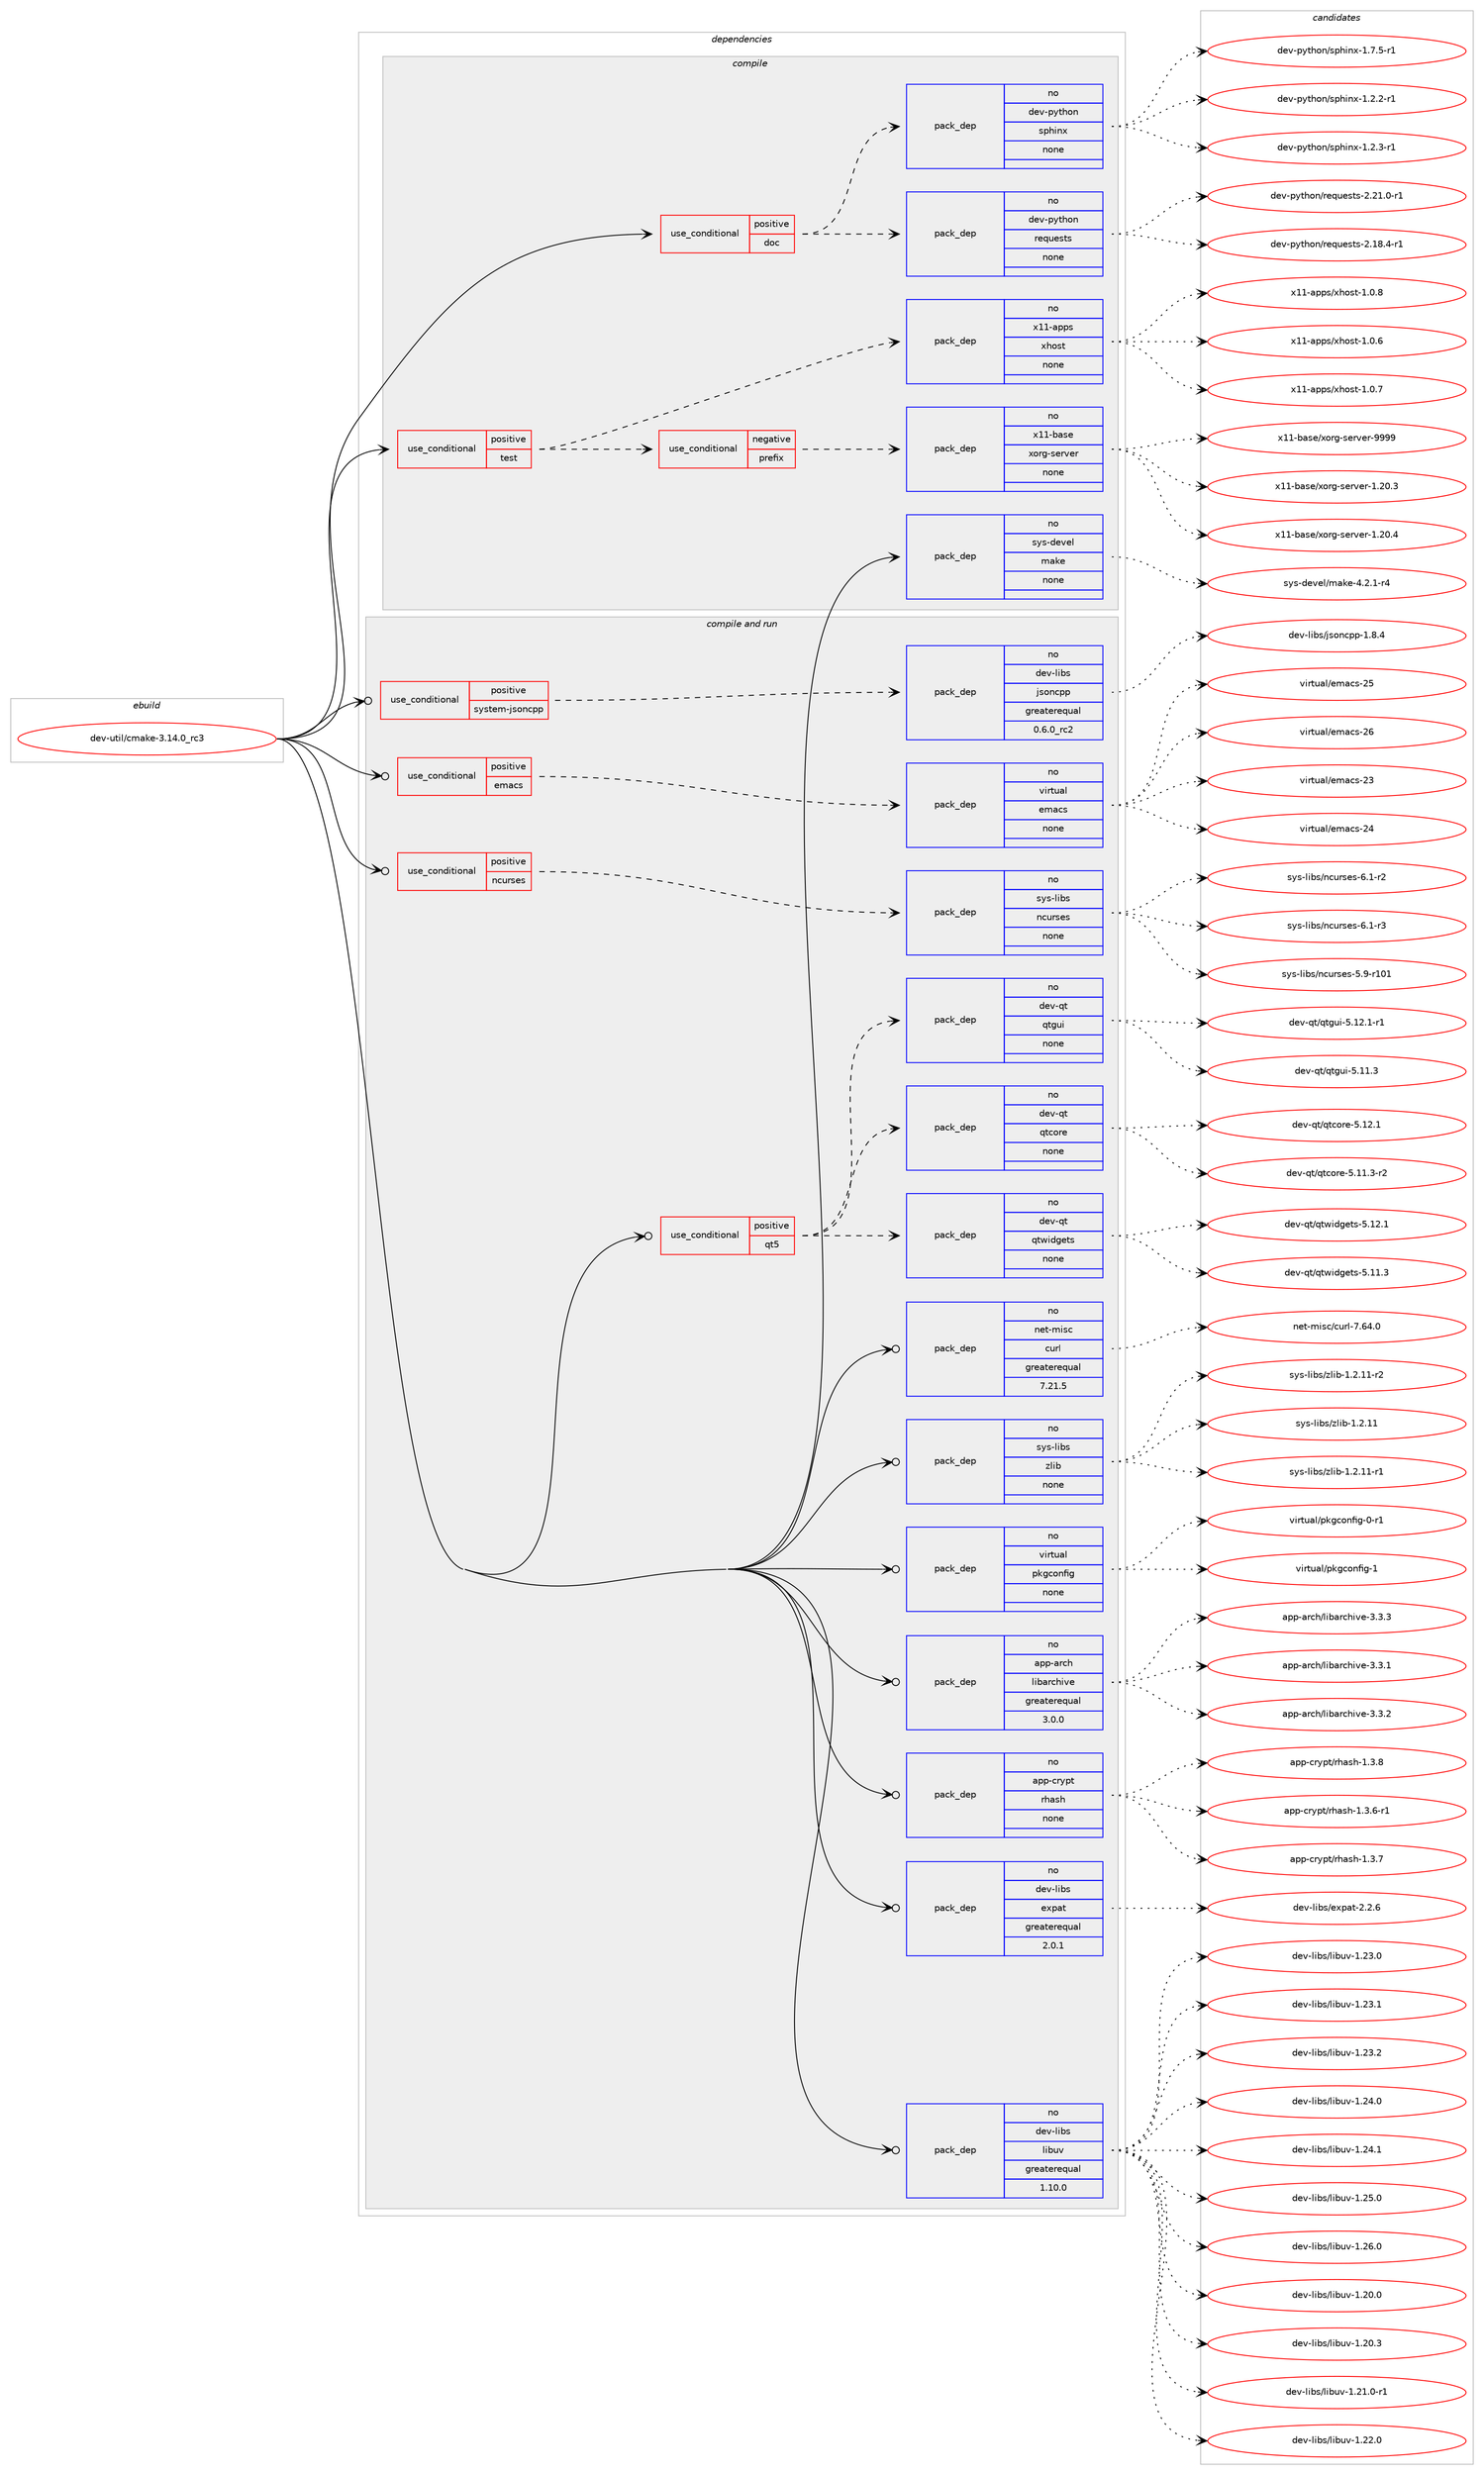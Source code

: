 digraph prolog {

# *************
# Graph options
# *************

newrank=true;
concentrate=true;
compound=true;
graph [rankdir=LR,fontname=Helvetica,fontsize=10,ranksep=1.5];#, ranksep=2.5, nodesep=0.2];
edge  [arrowhead=vee];
node  [fontname=Helvetica,fontsize=10];

# **********
# The ebuild
# **********

subgraph cluster_leftcol {
color=gray;
rank=same;
label=<<i>ebuild</i>>;
id [label="dev-util/cmake-3.14.0_rc3", color=red, width=4, href="../dev-util/cmake-3.14.0_rc3.svg"];
}

# ****************
# The dependencies
# ****************

subgraph cluster_midcol {
color=gray;
label=<<i>dependencies</i>>;
subgraph cluster_compile {
fillcolor="#eeeeee";
style=filled;
label=<<i>compile</i>>;
subgraph cond423514 {
dependency1542501 [label=<<TABLE BORDER="0" CELLBORDER="1" CELLSPACING="0" CELLPADDING="4"><TR><TD ROWSPAN="3" CELLPADDING="10">use_conditional</TD></TR><TR><TD>positive</TD></TR><TR><TD>doc</TD></TR></TABLE>>, shape=none, color=red];
subgraph pack1095380 {
dependency1542502 [label=<<TABLE BORDER="0" CELLBORDER="1" CELLSPACING="0" CELLPADDING="4" WIDTH="220"><TR><TD ROWSPAN="6" CELLPADDING="30">pack_dep</TD></TR><TR><TD WIDTH="110">no</TD></TR><TR><TD>dev-python</TD></TR><TR><TD>requests</TD></TR><TR><TD>none</TD></TR><TR><TD></TD></TR></TABLE>>, shape=none, color=blue];
}
dependency1542501:e -> dependency1542502:w [weight=20,style="dashed",arrowhead="vee"];
subgraph pack1095381 {
dependency1542503 [label=<<TABLE BORDER="0" CELLBORDER="1" CELLSPACING="0" CELLPADDING="4" WIDTH="220"><TR><TD ROWSPAN="6" CELLPADDING="30">pack_dep</TD></TR><TR><TD WIDTH="110">no</TD></TR><TR><TD>dev-python</TD></TR><TR><TD>sphinx</TD></TR><TR><TD>none</TD></TR><TR><TD></TD></TR></TABLE>>, shape=none, color=blue];
}
dependency1542501:e -> dependency1542503:w [weight=20,style="dashed",arrowhead="vee"];
}
id:e -> dependency1542501:w [weight=20,style="solid",arrowhead="vee"];
subgraph cond423515 {
dependency1542504 [label=<<TABLE BORDER="0" CELLBORDER="1" CELLSPACING="0" CELLPADDING="4"><TR><TD ROWSPAN="3" CELLPADDING="10">use_conditional</TD></TR><TR><TD>positive</TD></TR><TR><TD>test</TD></TR></TABLE>>, shape=none, color=red];
subgraph cond423516 {
dependency1542505 [label=<<TABLE BORDER="0" CELLBORDER="1" CELLSPACING="0" CELLPADDING="4"><TR><TD ROWSPAN="3" CELLPADDING="10">use_conditional</TD></TR><TR><TD>negative</TD></TR><TR><TD>prefix</TD></TR></TABLE>>, shape=none, color=red];
subgraph pack1095382 {
dependency1542506 [label=<<TABLE BORDER="0" CELLBORDER="1" CELLSPACING="0" CELLPADDING="4" WIDTH="220"><TR><TD ROWSPAN="6" CELLPADDING="30">pack_dep</TD></TR><TR><TD WIDTH="110">no</TD></TR><TR><TD>x11-base</TD></TR><TR><TD>xorg-server</TD></TR><TR><TD>none</TD></TR><TR><TD></TD></TR></TABLE>>, shape=none, color=blue];
}
dependency1542505:e -> dependency1542506:w [weight=20,style="dashed",arrowhead="vee"];
}
dependency1542504:e -> dependency1542505:w [weight=20,style="dashed",arrowhead="vee"];
subgraph pack1095383 {
dependency1542507 [label=<<TABLE BORDER="0" CELLBORDER="1" CELLSPACING="0" CELLPADDING="4" WIDTH="220"><TR><TD ROWSPAN="6" CELLPADDING="30">pack_dep</TD></TR><TR><TD WIDTH="110">no</TD></TR><TR><TD>x11-apps</TD></TR><TR><TD>xhost</TD></TR><TR><TD>none</TD></TR><TR><TD></TD></TR></TABLE>>, shape=none, color=blue];
}
dependency1542504:e -> dependency1542507:w [weight=20,style="dashed",arrowhead="vee"];
}
id:e -> dependency1542504:w [weight=20,style="solid",arrowhead="vee"];
subgraph pack1095384 {
dependency1542508 [label=<<TABLE BORDER="0" CELLBORDER="1" CELLSPACING="0" CELLPADDING="4" WIDTH="220"><TR><TD ROWSPAN="6" CELLPADDING="30">pack_dep</TD></TR><TR><TD WIDTH="110">no</TD></TR><TR><TD>sys-devel</TD></TR><TR><TD>make</TD></TR><TR><TD>none</TD></TR><TR><TD></TD></TR></TABLE>>, shape=none, color=blue];
}
id:e -> dependency1542508:w [weight=20,style="solid",arrowhead="vee"];
}
subgraph cluster_compileandrun {
fillcolor="#eeeeee";
style=filled;
label=<<i>compile and run</i>>;
subgraph cond423517 {
dependency1542509 [label=<<TABLE BORDER="0" CELLBORDER="1" CELLSPACING="0" CELLPADDING="4"><TR><TD ROWSPAN="3" CELLPADDING="10">use_conditional</TD></TR><TR><TD>positive</TD></TR><TR><TD>emacs</TD></TR></TABLE>>, shape=none, color=red];
subgraph pack1095385 {
dependency1542510 [label=<<TABLE BORDER="0" CELLBORDER="1" CELLSPACING="0" CELLPADDING="4" WIDTH="220"><TR><TD ROWSPAN="6" CELLPADDING="30">pack_dep</TD></TR><TR><TD WIDTH="110">no</TD></TR><TR><TD>virtual</TD></TR><TR><TD>emacs</TD></TR><TR><TD>none</TD></TR><TR><TD></TD></TR></TABLE>>, shape=none, color=blue];
}
dependency1542509:e -> dependency1542510:w [weight=20,style="dashed",arrowhead="vee"];
}
id:e -> dependency1542509:w [weight=20,style="solid",arrowhead="odotvee"];
subgraph cond423518 {
dependency1542511 [label=<<TABLE BORDER="0" CELLBORDER="1" CELLSPACING="0" CELLPADDING="4"><TR><TD ROWSPAN="3" CELLPADDING="10">use_conditional</TD></TR><TR><TD>positive</TD></TR><TR><TD>ncurses</TD></TR></TABLE>>, shape=none, color=red];
subgraph pack1095386 {
dependency1542512 [label=<<TABLE BORDER="0" CELLBORDER="1" CELLSPACING="0" CELLPADDING="4" WIDTH="220"><TR><TD ROWSPAN="6" CELLPADDING="30">pack_dep</TD></TR><TR><TD WIDTH="110">no</TD></TR><TR><TD>sys-libs</TD></TR><TR><TD>ncurses</TD></TR><TR><TD>none</TD></TR><TR><TD></TD></TR></TABLE>>, shape=none, color=blue];
}
dependency1542511:e -> dependency1542512:w [weight=20,style="dashed",arrowhead="vee"];
}
id:e -> dependency1542511:w [weight=20,style="solid",arrowhead="odotvee"];
subgraph cond423519 {
dependency1542513 [label=<<TABLE BORDER="0" CELLBORDER="1" CELLSPACING="0" CELLPADDING="4"><TR><TD ROWSPAN="3" CELLPADDING="10">use_conditional</TD></TR><TR><TD>positive</TD></TR><TR><TD>qt5</TD></TR></TABLE>>, shape=none, color=red];
subgraph pack1095387 {
dependency1542514 [label=<<TABLE BORDER="0" CELLBORDER="1" CELLSPACING="0" CELLPADDING="4" WIDTH="220"><TR><TD ROWSPAN="6" CELLPADDING="30">pack_dep</TD></TR><TR><TD WIDTH="110">no</TD></TR><TR><TD>dev-qt</TD></TR><TR><TD>qtcore</TD></TR><TR><TD>none</TD></TR><TR><TD></TD></TR></TABLE>>, shape=none, color=blue];
}
dependency1542513:e -> dependency1542514:w [weight=20,style="dashed",arrowhead="vee"];
subgraph pack1095388 {
dependency1542515 [label=<<TABLE BORDER="0" CELLBORDER="1" CELLSPACING="0" CELLPADDING="4" WIDTH="220"><TR><TD ROWSPAN="6" CELLPADDING="30">pack_dep</TD></TR><TR><TD WIDTH="110">no</TD></TR><TR><TD>dev-qt</TD></TR><TR><TD>qtgui</TD></TR><TR><TD>none</TD></TR><TR><TD></TD></TR></TABLE>>, shape=none, color=blue];
}
dependency1542513:e -> dependency1542515:w [weight=20,style="dashed",arrowhead="vee"];
subgraph pack1095389 {
dependency1542516 [label=<<TABLE BORDER="0" CELLBORDER="1" CELLSPACING="0" CELLPADDING="4" WIDTH="220"><TR><TD ROWSPAN="6" CELLPADDING="30">pack_dep</TD></TR><TR><TD WIDTH="110">no</TD></TR><TR><TD>dev-qt</TD></TR><TR><TD>qtwidgets</TD></TR><TR><TD>none</TD></TR><TR><TD></TD></TR></TABLE>>, shape=none, color=blue];
}
dependency1542513:e -> dependency1542516:w [weight=20,style="dashed",arrowhead="vee"];
}
id:e -> dependency1542513:w [weight=20,style="solid",arrowhead="odotvee"];
subgraph cond423520 {
dependency1542517 [label=<<TABLE BORDER="0" CELLBORDER="1" CELLSPACING="0" CELLPADDING="4"><TR><TD ROWSPAN="3" CELLPADDING="10">use_conditional</TD></TR><TR><TD>positive</TD></TR><TR><TD>system-jsoncpp</TD></TR></TABLE>>, shape=none, color=red];
subgraph pack1095390 {
dependency1542518 [label=<<TABLE BORDER="0" CELLBORDER="1" CELLSPACING="0" CELLPADDING="4" WIDTH="220"><TR><TD ROWSPAN="6" CELLPADDING="30">pack_dep</TD></TR><TR><TD WIDTH="110">no</TD></TR><TR><TD>dev-libs</TD></TR><TR><TD>jsoncpp</TD></TR><TR><TD>greaterequal</TD></TR><TR><TD>0.6.0_rc2</TD></TR></TABLE>>, shape=none, color=blue];
}
dependency1542517:e -> dependency1542518:w [weight=20,style="dashed",arrowhead="vee"];
}
id:e -> dependency1542517:w [weight=20,style="solid",arrowhead="odotvee"];
subgraph pack1095391 {
dependency1542519 [label=<<TABLE BORDER="0" CELLBORDER="1" CELLSPACING="0" CELLPADDING="4" WIDTH="220"><TR><TD ROWSPAN="6" CELLPADDING="30">pack_dep</TD></TR><TR><TD WIDTH="110">no</TD></TR><TR><TD>app-arch</TD></TR><TR><TD>libarchive</TD></TR><TR><TD>greaterequal</TD></TR><TR><TD>3.0.0</TD></TR></TABLE>>, shape=none, color=blue];
}
id:e -> dependency1542519:w [weight=20,style="solid",arrowhead="odotvee"];
subgraph pack1095392 {
dependency1542520 [label=<<TABLE BORDER="0" CELLBORDER="1" CELLSPACING="0" CELLPADDING="4" WIDTH="220"><TR><TD ROWSPAN="6" CELLPADDING="30">pack_dep</TD></TR><TR><TD WIDTH="110">no</TD></TR><TR><TD>app-crypt</TD></TR><TR><TD>rhash</TD></TR><TR><TD>none</TD></TR><TR><TD></TD></TR></TABLE>>, shape=none, color=blue];
}
id:e -> dependency1542520:w [weight=20,style="solid",arrowhead="odotvee"];
subgraph pack1095393 {
dependency1542521 [label=<<TABLE BORDER="0" CELLBORDER="1" CELLSPACING="0" CELLPADDING="4" WIDTH="220"><TR><TD ROWSPAN="6" CELLPADDING="30">pack_dep</TD></TR><TR><TD WIDTH="110">no</TD></TR><TR><TD>dev-libs</TD></TR><TR><TD>expat</TD></TR><TR><TD>greaterequal</TD></TR><TR><TD>2.0.1</TD></TR></TABLE>>, shape=none, color=blue];
}
id:e -> dependency1542521:w [weight=20,style="solid",arrowhead="odotvee"];
subgraph pack1095394 {
dependency1542522 [label=<<TABLE BORDER="0" CELLBORDER="1" CELLSPACING="0" CELLPADDING="4" WIDTH="220"><TR><TD ROWSPAN="6" CELLPADDING="30">pack_dep</TD></TR><TR><TD WIDTH="110">no</TD></TR><TR><TD>dev-libs</TD></TR><TR><TD>libuv</TD></TR><TR><TD>greaterequal</TD></TR><TR><TD>1.10.0</TD></TR></TABLE>>, shape=none, color=blue];
}
id:e -> dependency1542522:w [weight=20,style="solid",arrowhead="odotvee"];
subgraph pack1095395 {
dependency1542523 [label=<<TABLE BORDER="0" CELLBORDER="1" CELLSPACING="0" CELLPADDING="4" WIDTH="220"><TR><TD ROWSPAN="6" CELLPADDING="30">pack_dep</TD></TR><TR><TD WIDTH="110">no</TD></TR><TR><TD>net-misc</TD></TR><TR><TD>curl</TD></TR><TR><TD>greaterequal</TD></TR><TR><TD>7.21.5</TD></TR></TABLE>>, shape=none, color=blue];
}
id:e -> dependency1542523:w [weight=20,style="solid",arrowhead="odotvee"];
subgraph pack1095396 {
dependency1542524 [label=<<TABLE BORDER="0" CELLBORDER="1" CELLSPACING="0" CELLPADDING="4" WIDTH="220"><TR><TD ROWSPAN="6" CELLPADDING="30">pack_dep</TD></TR><TR><TD WIDTH="110">no</TD></TR><TR><TD>sys-libs</TD></TR><TR><TD>zlib</TD></TR><TR><TD>none</TD></TR><TR><TD></TD></TR></TABLE>>, shape=none, color=blue];
}
id:e -> dependency1542524:w [weight=20,style="solid",arrowhead="odotvee"];
subgraph pack1095397 {
dependency1542525 [label=<<TABLE BORDER="0" CELLBORDER="1" CELLSPACING="0" CELLPADDING="4" WIDTH="220"><TR><TD ROWSPAN="6" CELLPADDING="30">pack_dep</TD></TR><TR><TD WIDTH="110">no</TD></TR><TR><TD>virtual</TD></TR><TR><TD>pkgconfig</TD></TR><TR><TD>none</TD></TR><TR><TD></TD></TR></TABLE>>, shape=none, color=blue];
}
id:e -> dependency1542525:w [weight=20,style="solid",arrowhead="odotvee"];
}
subgraph cluster_run {
fillcolor="#eeeeee";
style=filled;
label=<<i>run</i>>;
}
}

# **************
# The candidates
# **************

subgraph cluster_choices {
rank=same;
color=gray;
label=<<i>candidates</i>>;

subgraph choice1095380 {
color=black;
nodesep=1;
choice1001011184511212111610411111047114101113117101115116115455046495646524511449 [label="dev-python/requests-2.18.4-r1", color=red, width=4,href="../dev-python/requests-2.18.4-r1.svg"];
choice1001011184511212111610411111047114101113117101115116115455046504946484511449 [label="dev-python/requests-2.21.0-r1", color=red, width=4,href="../dev-python/requests-2.21.0-r1.svg"];
dependency1542502:e -> choice1001011184511212111610411111047114101113117101115116115455046495646524511449:w [style=dotted,weight="100"];
dependency1542502:e -> choice1001011184511212111610411111047114101113117101115116115455046504946484511449:w [style=dotted,weight="100"];
}
subgraph choice1095381 {
color=black;
nodesep=1;
choice10010111845112121116104111110471151121041051101204549465046504511449 [label="dev-python/sphinx-1.2.2-r1", color=red, width=4,href="../dev-python/sphinx-1.2.2-r1.svg"];
choice10010111845112121116104111110471151121041051101204549465046514511449 [label="dev-python/sphinx-1.2.3-r1", color=red, width=4,href="../dev-python/sphinx-1.2.3-r1.svg"];
choice10010111845112121116104111110471151121041051101204549465546534511449 [label="dev-python/sphinx-1.7.5-r1", color=red, width=4,href="../dev-python/sphinx-1.7.5-r1.svg"];
dependency1542503:e -> choice10010111845112121116104111110471151121041051101204549465046504511449:w [style=dotted,weight="100"];
dependency1542503:e -> choice10010111845112121116104111110471151121041051101204549465046514511449:w [style=dotted,weight="100"];
dependency1542503:e -> choice10010111845112121116104111110471151121041051101204549465546534511449:w [style=dotted,weight="100"];
}
subgraph choice1095382 {
color=black;
nodesep=1;
choice1204949459897115101471201111141034511510111411810111445494650484651 [label="x11-base/xorg-server-1.20.3", color=red, width=4,href="../x11-base/xorg-server-1.20.3.svg"];
choice1204949459897115101471201111141034511510111411810111445494650484652 [label="x11-base/xorg-server-1.20.4", color=red, width=4,href="../x11-base/xorg-server-1.20.4.svg"];
choice120494945989711510147120111114103451151011141181011144557575757 [label="x11-base/xorg-server-9999", color=red, width=4,href="../x11-base/xorg-server-9999.svg"];
dependency1542506:e -> choice1204949459897115101471201111141034511510111411810111445494650484651:w [style=dotted,weight="100"];
dependency1542506:e -> choice1204949459897115101471201111141034511510111411810111445494650484652:w [style=dotted,weight="100"];
dependency1542506:e -> choice120494945989711510147120111114103451151011141181011144557575757:w [style=dotted,weight="100"];
}
subgraph choice1095383 {
color=black;
nodesep=1;
choice1204949459711211211547120104111115116454946484654 [label="x11-apps/xhost-1.0.6", color=red, width=4,href="../x11-apps/xhost-1.0.6.svg"];
choice1204949459711211211547120104111115116454946484655 [label="x11-apps/xhost-1.0.7", color=red, width=4,href="../x11-apps/xhost-1.0.7.svg"];
choice1204949459711211211547120104111115116454946484656 [label="x11-apps/xhost-1.0.8", color=red, width=4,href="../x11-apps/xhost-1.0.8.svg"];
dependency1542507:e -> choice1204949459711211211547120104111115116454946484654:w [style=dotted,weight="100"];
dependency1542507:e -> choice1204949459711211211547120104111115116454946484655:w [style=dotted,weight="100"];
dependency1542507:e -> choice1204949459711211211547120104111115116454946484656:w [style=dotted,weight="100"];
}
subgraph choice1095384 {
color=black;
nodesep=1;
choice1151211154510010111810110847109971071014552465046494511452 [label="sys-devel/make-4.2.1-r4", color=red, width=4,href="../sys-devel/make-4.2.1-r4.svg"];
dependency1542508:e -> choice1151211154510010111810110847109971071014552465046494511452:w [style=dotted,weight="100"];
}
subgraph choice1095385 {
color=black;
nodesep=1;
choice11810511411611797108471011099799115455051 [label="virtual/emacs-23", color=red, width=4,href="../virtual/emacs-23.svg"];
choice11810511411611797108471011099799115455052 [label="virtual/emacs-24", color=red, width=4,href="../virtual/emacs-24.svg"];
choice11810511411611797108471011099799115455053 [label="virtual/emacs-25", color=red, width=4,href="../virtual/emacs-25.svg"];
choice11810511411611797108471011099799115455054 [label="virtual/emacs-26", color=red, width=4,href="../virtual/emacs-26.svg"];
dependency1542510:e -> choice11810511411611797108471011099799115455051:w [style=dotted,weight="100"];
dependency1542510:e -> choice11810511411611797108471011099799115455052:w [style=dotted,weight="100"];
dependency1542510:e -> choice11810511411611797108471011099799115455053:w [style=dotted,weight="100"];
dependency1542510:e -> choice11810511411611797108471011099799115455054:w [style=dotted,weight="100"];
}
subgraph choice1095386 {
color=black;
nodesep=1;
choice115121115451081059811547110991171141151011154553465745114494849 [label="sys-libs/ncurses-5.9-r101", color=red, width=4,href="../sys-libs/ncurses-5.9-r101.svg"];
choice11512111545108105981154711099117114115101115455446494511450 [label="sys-libs/ncurses-6.1-r2", color=red, width=4,href="../sys-libs/ncurses-6.1-r2.svg"];
choice11512111545108105981154711099117114115101115455446494511451 [label="sys-libs/ncurses-6.1-r3", color=red, width=4,href="../sys-libs/ncurses-6.1-r3.svg"];
dependency1542512:e -> choice115121115451081059811547110991171141151011154553465745114494849:w [style=dotted,weight="100"];
dependency1542512:e -> choice11512111545108105981154711099117114115101115455446494511450:w [style=dotted,weight="100"];
dependency1542512:e -> choice11512111545108105981154711099117114115101115455446494511451:w [style=dotted,weight="100"];
}
subgraph choice1095387 {
color=black;
nodesep=1;
choice100101118451131164711311699111114101455346494946514511450 [label="dev-qt/qtcore-5.11.3-r2", color=red, width=4,href="../dev-qt/qtcore-5.11.3-r2.svg"];
choice10010111845113116471131169911111410145534649504649 [label="dev-qt/qtcore-5.12.1", color=red, width=4,href="../dev-qt/qtcore-5.12.1.svg"];
dependency1542514:e -> choice100101118451131164711311699111114101455346494946514511450:w [style=dotted,weight="100"];
dependency1542514:e -> choice10010111845113116471131169911111410145534649504649:w [style=dotted,weight="100"];
}
subgraph choice1095388 {
color=black;
nodesep=1;
choice100101118451131164711311610311710545534649494651 [label="dev-qt/qtgui-5.11.3", color=red, width=4,href="../dev-qt/qtgui-5.11.3.svg"];
choice1001011184511311647113116103117105455346495046494511449 [label="dev-qt/qtgui-5.12.1-r1", color=red, width=4,href="../dev-qt/qtgui-5.12.1-r1.svg"];
dependency1542515:e -> choice100101118451131164711311610311710545534649494651:w [style=dotted,weight="100"];
dependency1542515:e -> choice1001011184511311647113116103117105455346495046494511449:w [style=dotted,weight="100"];
}
subgraph choice1095389 {
color=black;
nodesep=1;
choice100101118451131164711311611910510010310111611545534649494651 [label="dev-qt/qtwidgets-5.11.3", color=red, width=4,href="../dev-qt/qtwidgets-5.11.3.svg"];
choice100101118451131164711311611910510010310111611545534649504649 [label="dev-qt/qtwidgets-5.12.1", color=red, width=4,href="../dev-qt/qtwidgets-5.12.1.svg"];
dependency1542516:e -> choice100101118451131164711311611910510010310111611545534649494651:w [style=dotted,weight="100"];
dependency1542516:e -> choice100101118451131164711311611910510010310111611545534649504649:w [style=dotted,weight="100"];
}
subgraph choice1095390 {
color=black;
nodesep=1;
choice10010111845108105981154710611511111099112112454946564652 [label="dev-libs/jsoncpp-1.8.4", color=red, width=4,href="../dev-libs/jsoncpp-1.8.4.svg"];
dependency1542518:e -> choice10010111845108105981154710611511111099112112454946564652:w [style=dotted,weight="100"];
}
subgraph choice1095391 {
color=black;
nodesep=1;
choice9711211245971149910447108105989711499104105118101455146514649 [label="app-arch/libarchive-3.3.1", color=red, width=4,href="../app-arch/libarchive-3.3.1.svg"];
choice9711211245971149910447108105989711499104105118101455146514650 [label="app-arch/libarchive-3.3.2", color=red, width=4,href="../app-arch/libarchive-3.3.2.svg"];
choice9711211245971149910447108105989711499104105118101455146514651 [label="app-arch/libarchive-3.3.3", color=red, width=4,href="../app-arch/libarchive-3.3.3.svg"];
dependency1542519:e -> choice9711211245971149910447108105989711499104105118101455146514649:w [style=dotted,weight="100"];
dependency1542519:e -> choice9711211245971149910447108105989711499104105118101455146514650:w [style=dotted,weight="100"];
dependency1542519:e -> choice9711211245971149910447108105989711499104105118101455146514651:w [style=dotted,weight="100"];
}
subgraph choice1095392 {
color=black;
nodesep=1;
choice97112112459911412111211647114104971151044549465146544511449 [label="app-crypt/rhash-1.3.6-r1", color=red, width=4,href="../app-crypt/rhash-1.3.6-r1.svg"];
choice9711211245991141211121164711410497115104454946514655 [label="app-crypt/rhash-1.3.7", color=red, width=4,href="../app-crypt/rhash-1.3.7.svg"];
choice9711211245991141211121164711410497115104454946514656 [label="app-crypt/rhash-1.3.8", color=red, width=4,href="../app-crypt/rhash-1.3.8.svg"];
dependency1542520:e -> choice97112112459911412111211647114104971151044549465146544511449:w [style=dotted,weight="100"];
dependency1542520:e -> choice9711211245991141211121164711410497115104454946514655:w [style=dotted,weight="100"];
dependency1542520:e -> choice9711211245991141211121164711410497115104454946514656:w [style=dotted,weight="100"];
}
subgraph choice1095393 {
color=black;
nodesep=1;
choice10010111845108105981154710112011297116455046504654 [label="dev-libs/expat-2.2.6", color=red, width=4,href="../dev-libs/expat-2.2.6.svg"];
dependency1542521:e -> choice10010111845108105981154710112011297116455046504654:w [style=dotted,weight="100"];
}
subgraph choice1095394 {
color=black;
nodesep=1;
choice1001011184510810598115471081059811711845494650484648 [label="dev-libs/libuv-1.20.0", color=red, width=4,href="../dev-libs/libuv-1.20.0.svg"];
choice1001011184510810598115471081059811711845494650484651 [label="dev-libs/libuv-1.20.3", color=red, width=4,href="../dev-libs/libuv-1.20.3.svg"];
choice10010111845108105981154710810598117118454946504946484511449 [label="dev-libs/libuv-1.21.0-r1", color=red, width=4,href="../dev-libs/libuv-1.21.0-r1.svg"];
choice1001011184510810598115471081059811711845494650504648 [label="dev-libs/libuv-1.22.0", color=red, width=4,href="../dev-libs/libuv-1.22.0.svg"];
choice1001011184510810598115471081059811711845494650514648 [label="dev-libs/libuv-1.23.0", color=red, width=4,href="../dev-libs/libuv-1.23.0.svg"];
choice1001011184510810598115471081059811711845494650514649 [label="dev-libs/libuv-1.23.1", color=red, width=4,href="../dev-libs/libuv-1.23.1.svg"];
choice1001011184510810598115471081059811711845494650514650 [label="dev-libs/libuv-1.23.2", color=red, width=4,href="../dev-libs/libuv-1.23.2.svg"];
choice1001011184510810598115471081059811711845494650524648 [label="dev-libs/libuv-1.24.0", color=red, width=4,href="../dev-libs/libuv-1.24.0.svg"];
choice1001011184510810598115471081059811711845494650524649 [label="dev-libs/libuv-1.24.1", color=red, width=4,href="../dev-libs/libuv-1.24.1.svg"];
choice1001011184510810598115471081059811711845494650534648 [label="dev-libs/libuv-1.25.0", color=red, width=4,href="../dev-libs/libuv-1.25.0.svg"];
choice1001011184510810598115471081059811711845494650544648 [label="dev-libs/libuv-1.26.0", color=red, width=4,href="../dev-libs/libuv-1.26.0.svg"];
dependency1542522:e -> choice1001011184510810598115471081059811711845494650484648:w [style=dotted,weight="100"];
dependency1542522:e -> choice1001011184510810598115471081059811711845494650484651:w [style=dotted,weight="100"];
dependency1542522:e -> choice10010111845108105981154710810598117118454946504946484511449:w [style=dotted,weight="100"];
dependency1542522:e -> choice1001011184510810598115471081059811711845494650504648:w [style=dotted,weight="100"];
dependency1542522:e -> choice1001011184510810598115471081059811711845494650514648:w [style=dotted,weight="100"];
dependency1542522:e -> choice1001011184510810598115471081059811711845494650514649:w [style=dotted,weight="100"];
dependency1542522:e -> choice1001011184510810598115471081059811711845494650514650:w [style=dotted,weight="100"];
dependency1542522:e -> choice1001011184510810598115471081059811711845494650524648:w [style=dotted,weight="100"];
dependency1542522:e -> choice1001011184510810598115471081059811711845494650524649:w [style=dotted,weight="100"];
dependency1542522:e -> choice1001011184510810598115471081059811711845494650534648:w [style=dotted,weight="100"];
dependency1542522:e -> choice1001011184510810598115471081059811711845494650544648:w [style=dotted,weight="100"];
}
subgraph choice1095395 {
color=black;
nodesep=1;
choice1101011164510910511599479911711410845554654524648 [label="net-misc/curl-7.64.0", color=red, width=4,href="../net-misc/curl-7.64.0.svg"];
dependency1542523:e -> choice1101011164510910511599479911711410845554654524648:w [style=dotted,weight="100"];
}
subgraph choice1095396 {
color=black;
nodesep=1;
choice1151211154510810598115471221081059845494650464949 [label="sys-libs/zlib-1.2.11", color=red, width=4,href="../sys-libs/zlib-1.2.11.svg"];
choice11512111545108105981154712210810598454946504649494511449 [label="sys-libs/zlib-1.2.11-r1", color=red, width=4,href="../sys-libs/zlib-1.2.11-r1.svg"];
choice11512111545108105981154712210810598454946504649494511450 [label="sys-libs/zlib-1.2.11-r2", color=red, width=4,href="../sys-libs/zlib-1.2.11-r2.svg"];
dependency1542524:e -> choice1151211154510810598115471221081059845494650464949:w [style=dotted,weight="100"];
dependency1542524:e -> choice11512111545108105981154712210810598454946504649494511449:w [style=dotted,weight="100"];
dependency1542524:e -> choice11512111545108105981154712210810598454946504649494511450:w [style=dotted,weight="100"];
}
subgraph choice1095397 {
color=black;
nodesep=1;
choice11810511411611797108471121071039911111010210510345484511449 [label="virtual/pkgconfig-0-r1", color=red, width=4,href="../virtual/pkgconfig-0-r1.svg"];
choice1181051141161179710847112107103991111101021051034549 [label="virtual/pkgconfig-1", color=red, width=4,href="../virtual/pkgconfig-1.svg"];
dependency1542525:e -> choice11810511411611797108471121071039911111010210510345484511449:w [style=dotted,weight="100"];
dependency1542525:e -> choice1181051141161179710847112107103991111101021051034549:w [style=dotted,weight="100"];
}
}

}
